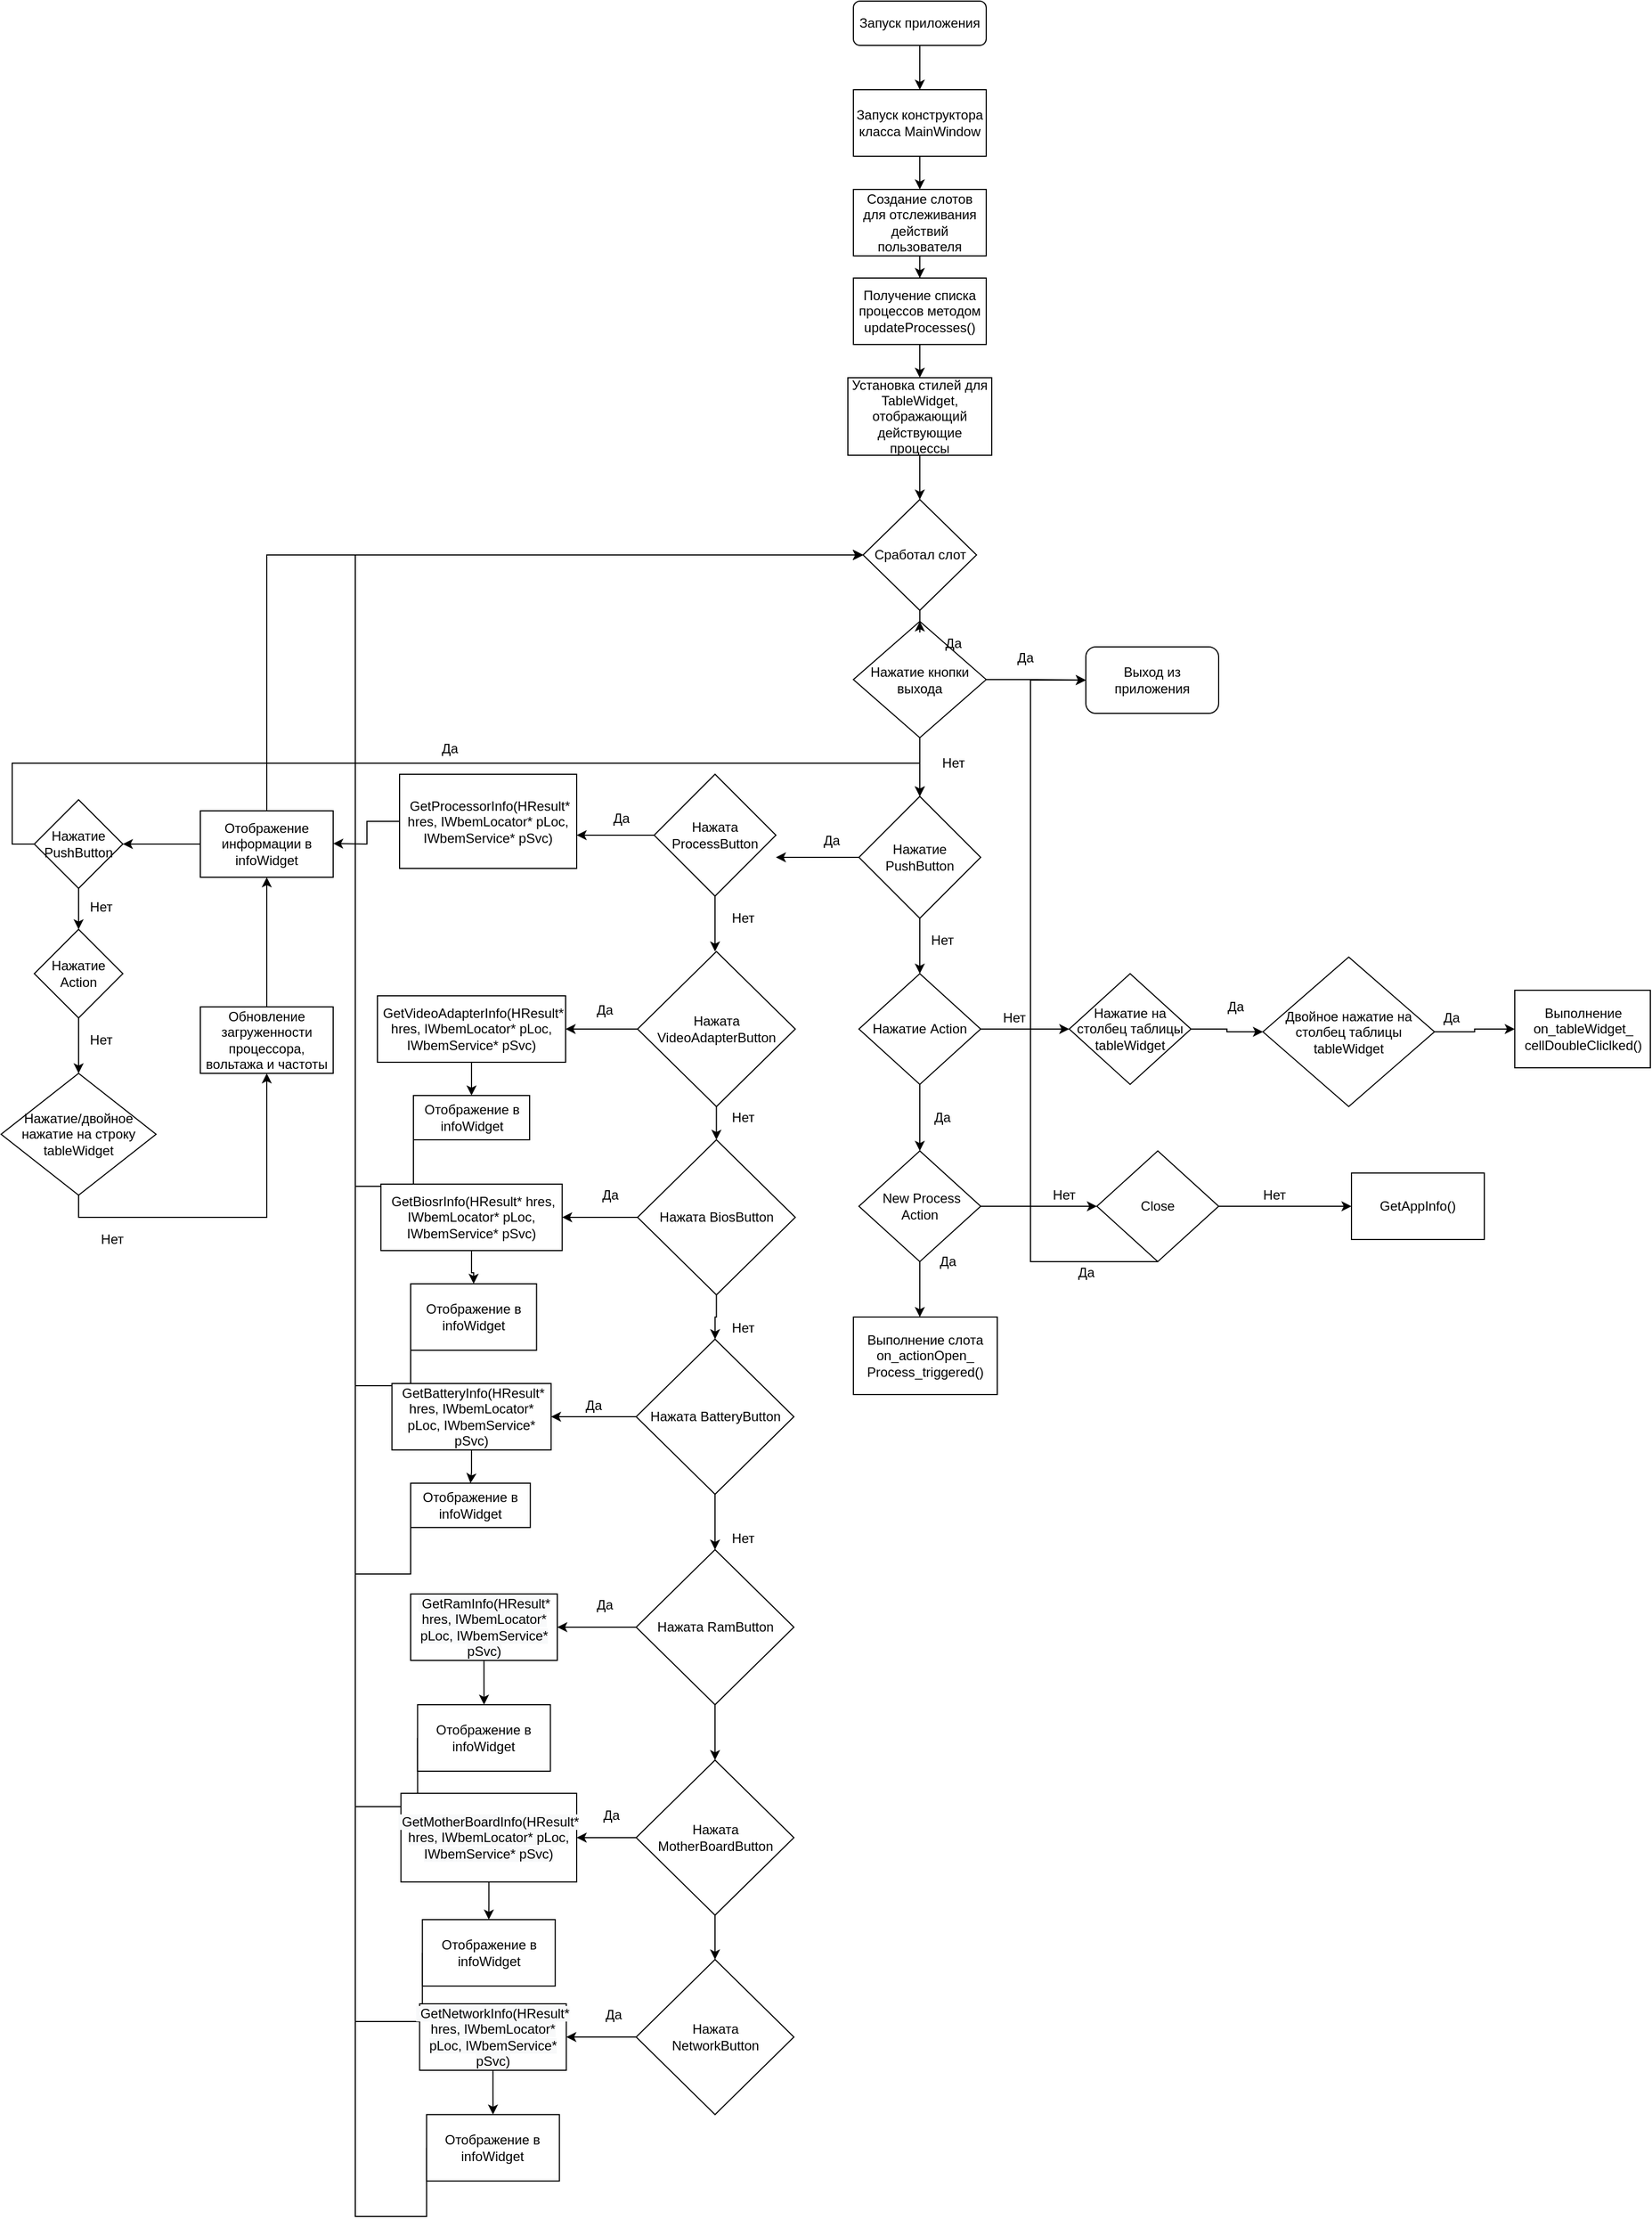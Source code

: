 <mxfile version="13.9.9" type="device"><diagram id="C5RBs43oDa-KdzZeNtuy" name="Page-1"><mxGraphModel dx="4616" dy="3472" grid="1" gridSize="10" guides="1" tooltips="1" connect="1" arrows="1" fold="1" page="1" pageScale="1" pageWidth="827" pageHeight="1169" math="0" shadow="0"><root><mxCell id="WIyWlLk6GJQsqaUBKTNV-0"/><mxCell id="WIyWlLk6GJQsqaUBKTNV-1" parent="WIyWlLk6GJQsqaUBKTNV-0"/><mxCell id="_aYF6vC4UsF8eiMVVXMd-0" value="Запуск приложения" style="rounded=1;whiteSpace=wrap;html=1;" parent="WIyWlLk6GJQsqaUBKTNV-1" vertex="1"><mxGeometry x="560" y="-70" width="120" height="40" as="geometry"/></mxCell><mxCell id="_aYF6vC4UsF8eiMVVXMd-9" value="" style="edgeStyle=orthogonalEdgeStyle;rounded=0;orthogonalLoop=1;jettySize=auto;html=1;" parent="WIyWlLk6GJQsqaUBKTNV-1" source="_aYF6vC4UsF8eiMVVXMd-2" target="_aYF6vC4UsF8eiMVVXMd-7" edge="1"><mxGeometry relative="1" as="geometry"/></mxCell><mxCell id="_aYF6vC4UsF8eiMVVXMd-2" value="Запуск конструктора класса MainWindow" style="rounded=0;whiteSpace=wrap;html=1;" parent="WIyWlLk6GJQsqaUBKTNV-1" vertex="1"><mxGeometry x="560" y="10" width="120" height="60" as="geometry"/></mxCell><mxCell id="_aYF6vC4UsF8eiMVVXMd-3" value="" style="endArrow=classic;html=1;exitX=0.5;exitY=1;exitDx=0;exitDy=0;entryX=0.5;entryY=0;entryDx=0;entryDy=0;" parent="WIyWlLk6GJQsqaUBKTNV-1" source="_aYF6vC4UsF8eiMVVXMd-0" target="_aYF6vC4UsF8eiMVVXMd-2" edge="1"><mxGeometry width="50" height="50" relative="1" as="geometry"><mxPoint x="750" y="60" as="sourcePoint"/><mxPoint x="800" y="10" as="targetPoint"/></mxGeometry></mxCell><mxCell id="_aYF6vC4UsF8eiMVVXMd-11" value="" style="edgeStyle=orthogonalEdgeStyle;rounded=0;orthogonalLoop=1;jettySize=auto;html=1;" parent="WIyWlLk6GJQsqaUBKTNV-1" source="_aYF6vC4UsF8eiMVVXMd-4" target="_aYF6vC4UsF8eiMVVXMd-6" edge="1"><mxGeometry relative="1" as="geometry"/></mxCell><mxCell id="_aYF6vC4UsF8eiMVVXMd-4" value="Получение списка процессов методом updateProcesses()" style="rounded=0;whiteSpace=wrap;html=1;" parent="WIyWlLk6GJQsqaUBKTNV-1" vertex="1"><mxGeometry x="560" y="180" width="120" height="60" as="geometry"/></mxCell><mxCell id="_aYF6vC4UsF8eiMVVXMd-100" style="edgeStyle=orthogonalEdgeStyle;rounded=0;orthogonalLoop=1;jettySize=auto;html=1;exitX=0.5;exitY=1;exitDx=0;exitDy=0;entryX=0.5;entryY=0;entryDx=0;entryDy=0;" parent="WIyWlLk6GJQsqaUBKTNV-1" source="_aYF6vC4UsF8eiMVVXMd-6" target="_aYF6vC4UsF8eiMVVXMd-97" edge="1"><mxGeometry relative="1" as="geometry"/></mxCell><mxCell id="_aYF6vC4UsF8eiMVVXMd-6" value="Установка стилей для TableWidget, отображающий действующие процессы" style="rounded=0;whiteSpace=wrap;html=1;" parent="WIyWlLk6GJQsqaUBKTNV-1" vertex="1"><mxGeometry x="555" y="270" width="130" height="70" as="geometry"/></mxCell><mxCell id="_aYF6vC4UsF8eiMVVXMd-10" value="" style="edgeStyle=orthogonalEdgeStyle;rounded=0;orthogonalLoop=1;jettySize=auto;html=1;" parent="WIyWlLk6GJQsqaUBKTNV-1" source="_aYF6vC4UsF8eiMVVXMd-7" target="_aYF6vC4UsF8eiMVVXMd-4" edge="1"><mxGeometry relative="1" as="geometry"/></mxCell><mxCell id="_aYF6vC4UsF8eiMVVXMd-7" value="Создание слотов для отслеживания действий пользователя" style="rounded=0;whiteSpace=wrap;html=1;" parent="WIyWlLk6GJQsqaUBKTNV-1" vertex="1"><mxGeometry x="560" y="100" width="120" height="60" as="geometry"/></mxCell><mxCell id="_aYF6vC4UsF8eiMVVXMd-14" style="edgeStyle=orthogonalEdgeStyle;rounded=0;orthogonalLoop=1;jettySize=auto;html=1;entryX=0;entryY=0.5;entryDx=0;entryDy=0;" parent="WIyWlLk6GJQsqaUBKTNV-1" source="_aYF6vC4UsF8eiMVVXMd-12" target="_aYF6vC4UsF8eiMVVXMd-17" edge="1"><mxGeometry relative="1" as="geometry"><mxPoint x="480" y="543" as="targetPoint"/></mxGeometry></mxCell><mxCell id="_aYF6vC4UsF8eiMVVXMd-18" style="edgeStyle=orthogonalEdgeStyle;rounded=0;orthogonalLoop=1;jettySize=auto;html=1;entryX=0.5;entryY=0;entryDx=0;entryDy=0;" parent="WIyWlLk6GJQsqaUBKTNV-1" source="_aYF6vC4UsF8eiMVVXMd-12" target="_aYF6vC4UsF8eiMVVXMd-21" edge="1"><mxGeometry relative="1" as="geometry"><mxPoint x="620" y="648" as="targetPoint"/></mxGeometry></mxCell><mxCell id="_aYF6vC4UsF8eiMVVXMd-12" value="Нажатие кнопки выхода" style="rhombus;whiteSpace=wrap;html=1;" parent="WIyWlLk6GJQsqaUBKTNV-1" vertex="1"><mxGeometry x="560" y="490" width="120" height="105" as="geometry"/></mxCell><mxCell id="_aYF6vC4UsF8eiMVVXMd-15" value="Да" style="text;html=1;align=center;verticalAlign=middle;resizable=0;points=[];autosize=1;" parent="WIyWlLk6GJQsqaUBKTNV-1" vertex="1"><mxGeometry x="700" y="513" width="30" height="20" as="geometry"/></mxCell><mxCell id="_aYF6vC4UsF8eiMVVXMd-17" value="Выход из приложения" style="rounded=1;whiteSpace=wrap;html=1;" parent="WIyWlLk6GJQsqaUBKTNV-1" vertex="1"><mxGeometry x="770" y="513" width="120" height="60" as="geometry"/></mxCell><mxCell id="_aYF6vC4UsF8eiMVVXMd-19" value="Нет" style="text;html=1;align=center;verticalAlign=middle;resizable=0;points=[];autosize=1;" parent="WIyWlLk6GJQsqaUBKTNV-1" vertex="1"><mxGeometry x="630" y="608" width="40" height="20" as="geometry"/></mxCell><mxCell id="_aYF6vC4UsF8eiMVVXMd-22" style="edgeStyle=orthogonalEdgeStyle;rounded=0;orthogonalLoop=1;jettySize=auto;html=1;" parent="WIyWlLk6GJQsqaUBKTNV-1" source="_aYF6vC4UsF8eiMVVXMd-21" edge="1"><mxGeometry relative="1" as="geometry"><mxPoint x="490" y="703" as="targetPoint"/></mxGeometry></mxCell><mxCell id="_aYF6vC4UsF8eiMVVXMd-24" style="edgeStyle=orthogonalEdgeStyle;rounded=0;orthogonalLoop=1;jettySize=auto;html=1;" parent="WIyWlLk6GJQsqaUBKTNV-1" source="_aYF6vC4UsF8eiMVVXMd-21" edge="1"><mxGeometry relative="1" as="geometry"><mxPoint x="620" y="808" as="targetPoint"/></mxGeometry></mxCell><mxCell id="_aYF6vC4UsF8eiMVVXMd-21" value="Нажатие PushButton" style="rhombus;whiteSpace=wrap;html=1;" parent="WIyWlLk6GJQsqaUBKTNV-1" vertex="1"><mxGeometry x="565" y="648" width="110" height="110" as="geometry"/></mxCell><mxCell id="_aYF6vC4UsF8eiMVVXMd-23" value="Да" style="text;html=1;align=center;verticalAlign=middle;resizable=0;points=[];autosize=1;" parent="WIyWlLk6GJQsqaUBKTNV-1" vertex="1"><mxGeometry x="525" y="678" width="30" height="20" as="geometry"/></mxCell><mxCell id="_aYF6vC4UsF8eiMVVXMd-25" value="Нет" style="text;html=1;align=center;verticalAlign=middle;resizable=0;points=[];autosize=1;" parent="WIyWlLk6GJQsqaUBKTNV-1" vertex="1"><mxGeometry x="620" y="768" width="40" height="20" as="geometry"/></mxCell><mxCell id="_aYF6vC4UsF8eiMVVXMd-27" style="edgeStyle=orthogonalEdgeStyle;rounded=0;orthogonalLoop=1;jettySize=auto;html=1;" parent="WIyWlLk6GJQsqaUBKTNV-1" source="_aYF6vC4UsF8eiMVVXMd-26" edge="1"><mxGeometry relative="1" as="geometry"><mxPoint x="310" y="683" as="targetPoint"/></mxGeometry></mxCell><mxCell id="_aYF6vC4UsF8eiMVVXMd-29" style="edgeStyle=orthogonalEdgeStyle;rounded=0;orthogonalLoop=1;jettySize=auto;html=1;" parent="WIyWlLk6GJQsqaUBKTNV-1" source="_aYF6vC4UsF8eiMVVXMd-26" edge="1"><mxGeometry relative="1" as="geometry"><mxPoint x="435" y="788" as="targetPoint"/></mxGeometry></mxCell><mxCell id="_aYF6vC4UsF8eiMVVXMd-26" value="Нажата ProcessButton" style="rhombus;whiteSpace=wrap;html=1;" parent="WIyWlLk6GJQsqaUBKTNV-1" vertex="1"><mxGeometry x="380" y="628" width="110" height="110" as="geometry"/></mxCell><mxCell id="_aYF6vC4UsF8eiMVVXMd-28" value="Да" style="text;html=1;align=center;verticalAlign=middle;resizable=0;points=[];autosize=1;" parent="WIyWlLk6GJQsqaUBKTNV-1" vertex="1"><mxGeometry x="335" y="658" width="30" height="20" as="geometry"/></mxCell><mxCell id="_aYF6vC4UsF8eiMVVXMd-30" value="Нет" style="text;html=1;align=center;verticalAlign=middle;resizable=0;points=[];autosize=1;" parent="WIyWlLk6GJQsqaUBKTNV-1" vertex="1"><mxGeometry x="440" y="748" width="40" height="20" as="geometry"/></mxCell><mxCell id="_aYF6vC4UsF8eiMVVXMd-32" style="edgeStyle=orthogonalEdgeStyle;rounded=0;orthogonalLoop=1;jettySize=auto;html=1;" parent="WIyWlLk6GJQsqaUBKTNV-1" source="_aYF6vC4UsF8eiMVVXMd-31" edge="1"><mxGeometry relative="1" as="geometry"><mxPoint x="90" y="690.5" as="targetPoint"/></mxGeometry></mxCell><mxCell id="_aYF6vC4UsF8eiMVVXMd-31" value="&amp;nbsp;GetProcessorInfo(HResult* hres, IWbemLocator* pLoc, IWbemService* pSvc)" style="rounded=0;whiteSpace=wrap;html=1;" parent="WIyWlLk6GJQsqaUBKTNV-1" vertex="1"><mxGeometry x="150" y="628" width="160" height="85" as="geometry"/></mxCell><mxCell id="_aYF6vC4UsF8eiMVVXMd-35" value="" style="edgeStyle=orthogonalEdgeStyle;rounded=0;orthogonalLoop=1;jettySize=auto;html=1;" parent="WIyWlLk6GJQsqaUBKTNV-1" source="_aYF6vC4UsF8eiMVVXMd-33" target="_aYF6vC4UsF8eiMVVXMd-34" edge="1"><mxGeometry relative="1" as="geometry"/></mxCell><mxCell id="_aYF6vC4UsF8eiMVVXMd-109" style="edgeStyle=orthogonalEdgeStyle;rounded=0;orthogonalLoop=1;jettySize=auto;html=1;exitX=0.5;exitY=0;exitDx=0;exitDy=0;entryX=0;entryY=0.5;entryDx=0;entryDy=0;" parent="WIyWlLk6GJQsqaUBKTNV-1" source="_aYF6vC4UsF8eiMVVXMd-33" target="_aYF6vC4UsF8eiMVVXMd-97" edge="1"><mxGeometry relative="1" as="geometry"/></mxCell><mxCell id="_aYF6vC4UsF8eiMVVXMd-33" value="Отображение информации в infoWidget" style="rounded=0;whiteSpace=wrap;html=1;" parent="WIyWlLk6GJQsqaUBKTNV-1" vertex="1"><mxGeometry x="-30" y="661" width="120" height="60" as="geometry"/></mxCell><mxCell id="_aYF6vC4UsF8eiMVVXMd-37" value="" style="edgeStyle=orthogonalEdgeStyle;rounded=0;orthogonalLoop=1;jettySize=auto;html=1;" parent="WIyWlLk6GJQsqaUBKTNV-1" source="_aYF6vC4UsF8eiMVVXMd-34" target="_aYF6vC4UsF8eiMVVXMd-36" edge="1"><mxGeometry relative="1" as="geometry"/></mxCell><mxCell id="_aYF6vC4UsF8eiMVVXMd-46" style="edgeStyle=orthogonalEdgeStyle;rounded=0;orthogonalLoop=1;jettySize=auto;html=1;exitX=0;exitY=0.5;exitDx=0;exitDy=0;entryX=0.5;entryY=0;entryDx=0;entryDy=0;" parent="WIyWlLk6GJQsqaUBKTNV-1" source="_aYF6vC4UsF8eiMVVXMd-34" target="_aYF6vC4UsF8eiMVVXMd-21" edge="1"><mxGeometry relative="1" as="geometry"><Array as="points"><mxPoint x="-200" y="691"/><mxPoint x="-200" y="618"/><mxPoint x="620" y="618"/></Array></mxGeometry></mxCell><mxCell id="_aYF6vC4UsF8eiMVVXMd-34" value="Нажатие PushButton" style="rhombus;whiteSpace=wrap;html=1;rounded=0;" parent="WIyWlLk6GJQsqaUBKTNV-1" vertex="1"><mxGeometry x="-180" y="651" width="80" height="80" as="geometry"/></mxCell><mxCell id="_aYF6vC4UsF8eiMVVXMd-39" value="" style="edgeStyle=orthogonalEdgeStyle;rounded=0;orthogonalLoop=1;jettySize=auto;html=1;" parent="WIyWlLk6GJQsqaUBKTNV-1" source="_aYF6vC4UsF8eiMVVXMd-36" target="_aYF6vC4UsF8eiMVVXMd-38" edge="1"><mxGeometry relative="1" as="geometry"/></mxCell><mxCell id="_aYF6vC4UsF8eiMVVXMd-36" value="Нажатие Action" style="rhombus;whiteSpace=wrap;html=1;rounded=0;" parent="WIyWlLk6GJQsqaUBKTNV-1" vertex="1"><mxGeometry x="-180" y="768" width="80" height="80" as="geometry"/></mxCell><mxCell id="_aYF6vC4UsF8eiMVVXMd-40" style="edgeStyle=orthogonalEdgeStyle;rounded=0;orthogonalLoop=1;jettySize=auto;html=1;exitX=0.5;exitY=1;exitDx=0;exitDy=0;entryX=0.5;entryY=1;entryDx=0;entryDy=0;" parent="WIyWlLk6GJQsqaUBKTNV-1" source="_aYF6vC4UsF8eiMVVXMd-38" target="_aYF6vC4UsF8eiMVVXMd-41" edge="1"><mxGeometry relative="1" as="geometry"><mxPoint x="50" y="928" as="targetPoint"/><Array as="points"><mxPoint x="-140" y="1028"/><mxPoint x="30" y="1028"/></Array></mxGeometry></mxCell><mxCell id="_aYF6vC4UsF8eiMVVXMd-38" value="Нажатие/двойное нажатие на строку tableWidget" style="rhombus;whiteSpace=wrap;html=1;rounded=0;" parent="WIyWlLk6GJQsqaUBKTNV-1" vertex="1"><mxGeometry x="-210" y="898" width="140" height="110" as="geometry"/></mxCell><mxCell id="_aYF6vC4UsF8eiMVVXMd-41" value="Обновление загруженности процессора, вольтажа и частоты" style="rounded=0;whiteSpace=wrap;html=1;" parent="WIyWlLk6GJQsqaUBKTNV-1" vertex="1"><mxGeometry x="-30" y="838" width="120" height="60" as="geometry"/></mxCell><mxCell id="_aYF6vC4UsF8eiMVVXMd-42" value="" style="endArrow=classic;html=1;exitX=0.5;exitY=0;exitDx=0;exitDy=0;entryX=0.5;entryY=1;entryDx=0;entryDy=0;" parent="WIyWlLk6GJQsqaUBKTNV-1" source="_aYF6vC4UsF8eiMVVXMd-41" target="_aYF6vC4UsF8eiMVVXMd-33" edge="1"><mxGeometry width="50" height="50" relative="1" as="geometry"><mxPoint x="280" y="798" as="sourcePoint"/><mxPoint x="330" y="748" as="targetPoint"/></mxGeometry></mxCell><mxCell id="_aYF6vC4UsF8eiMVVXMd-43" value="Нет" style="text;html=1;align=center;verticalAlign=middle;resizable=0;points=[];autosize=1;" parent="WIyWlLk6GJQsqaUBKTNV-1" vertex="1"><mxGeometry x="-130" y="1038" width="40" height="20" as="geometry"/></mxCell><mxCell id="_aYF6vC4UsF8eiMVVXMd-44" value="Нет" style="text;html=1;align=center;verticalAlign=middle;resizable=0;points=[];autosize=1;" parent="WIyWlLk6GJQsqaUBKTNV-1" vertex="1"><mxGeometry x="-140" y="858" width="40" height="20" as="geometry"/></mxCell><mxCell id="_aYF6vC4UsF8eiMVVXMd-45" value="Нет" style="text;html=1;align=center;verticalAlign=middle;resizable=0;points=[];autosize=1;" parent="WIyWlLk6GJQsqaUBKTNV-1" vertex="1"><mxGeometry x="-140" y="738" width="40" height="20" as="geometry"/></mxCell><mxCell id="_aYF6vC4UsF8eiMVVXMd-47" value="Да" style="text;html=1;align=center;verticalAlign=middle;resizable=0;points=[];autosize=1;" parent="WIyWlLk6GJQsqaUBKTNV-1" vertex="1"><mxGeometry x="180" y="595" width="30" height="20" as="geometry"/></mxCell><mxCell id="_aYF6vC4UsF8eiMVVXMd-50" value="" style="edgeStyle=orthogonalEdgeStyle;rounded=0;orthogonalLoop=1;jettySize=auto;html=1;" parent="WIyWlLk6GJQsqaUBKTNV-1" source="_aYF6vC4UsF8eiMVVXMd-48" target="_aYF6vC4UsF8eiMVVXMd-49" edge="1"><mxGeometry relative="1" as="geometry"/></mxCell><mxCell id="_aYF6vC4UsF8eiMVVXMd-70" value="" style="edgeStyle=orthogonalEdgeStyle;rounded=0;orthogonalLoop=1;jettySize=auto;html=1;" parent="WIyWlLk6GJQsqaUBKTNV-1" source="_aYF6vC4UsF8eiMVVXMd-48" target="_aYF6vC4UsF8eiMVVXMd-69" edge="1"><mxGeometry relative="1" as="geometry"/></mxCell><mxCell id="_aYF6vC4UsF8eiMVVXMd-48" value="Нажатие Action" style="rhombus;whiteSpace=wrap;html=1;" parent="WIyWlLk6GJQsqaUBKTNV-1" vertex="1"><mxGeometry x="565" y="808" width="110" height="100" as="geometry"/></mxCell><mxCell id="_aYF6vC4UsF8eiMVVXMd-53" value="" style="edgeStyle=orthogonalEdgeStyle;rounded=0;orthogonalLoop=1;jettySize=auto;html=1;" parent="WIyWlLk6GJQsqaUBKTNV-1" source="_aYF6vC4UsF8eiMVVXMd-49" edge="1"><mxGeometry relative="1" as="geometry"><mxPoint x="620" y="1118" as="targetPoint"/></mxGeometry></mxCell><mxCell id="_aYF6vC4UsF8eiMVVXMd-78" style="edgeStyle=orthogonalEdgeStyle;rounded=0;orthogonalLoop=1;jettySize=auto;html=1;exitX=1;exitY=0.5;exitDx=0;exitDy=0;" parent="WIyWlLk6GJQsqaUBKTNV-1" source="_aYF6vC4UsF8eiMVVXMd-49" edge="1"><mxGeometry relative="1" as="geometry"><mxPoint x="780" y="1018.059" as="targetPoint"/></mxGeometry></mxCell><mxCell id="_aYF6vC4UsF8eiMVVXMd-49" value="&amp;nbsp;New Process Action" style="rhombus;whiteSpace=wrap;html=1;" parent="WIyWlLk6GJQsqaUBKTNV-1" vertex="1"><mxGeometry x="565" y="968" width="110" height="100" as="geometry"/></mxCell><mxCell id="_aYF6vC4UsF8eiMVVXMd-51" value="Да" style="text;html=1;align=center;verticalAlign=middle;resizable=0;points=[];autosize=1;" parent="WIyWlLk6GJQsqaUBKTNV-1" vertex="1"><mxGeometry x="625" y="928" width="30" height="20" as="geometry"/></mxCell><mxCell id="_aYF6vC4UsF8eiMVVXMd-58" style="edgeStyle=orthogonalEdgeStyle;rounded=0;orthogonalLoop=1;jettySize=auto;html=1;exitX=0.5;exitY=1;exitDx=0;exitDy=0;entryX=0;entryY=0.5;entryDx=0;entryDy=0;" parent="WIyWlLk6GJQsqaUBKTNV-1" source="_aYF6vC4UsF8eiMVVXMd-54" target="_aYF6vC4UsF8eiMVVXMd-17" edge="1"><mxGeometry relative="1" as="geometry"><Array as="points"><mxPoint x="720" y="1068"/><mxPoint x="720" y="543"/></Array></mxGeometry></mxCell><mxCell id="_aYF6vC4UsF8eiMVVXMd-81" style="edgeStyle=orthogonalEdgeStyle;rounded=0;orthogonalLoop=1;jettySize=auto;html=1;entryX=0;entryY=0.5;entryDx=0;entryDy=0;" parent="WIyWlLk6GJQsqaUBKTNV-1" source="_aYF6vC4UsF8eiMVVXMd-54" target="_aYF6vC4UsF8eiMVVXMd-62" edge="1"><mxGeometry relative="1" as="geometry"/></mxCell><mxCell id="_aYF6vC4UsF8eiMVVXMd-54" value="Close" style="rhombus;whiteSpace=wrap;html=1;" parent="WIyWlLk6GJQsqaUBKTNV-1" vertex="1"><mxGeometry x="780" y="968" width="110" height="100" as="geometry"/></mxCell><mxCell id="_aYF6vC4UsF8eiMVVXMd-62" value="GetAppInfo()" style="whiteSpace=wrap;html=1;" parent="WIyWlLk6GJQsqaUBKTNV-1" vertex="1"><mxGeometry x="1010" y="988" width="120" height="60" as="geometry"/></mxCell><mxCell id="_aYF6vC4UsF8eiMVVXMd-65" value="Выполнение слота&lt;br&gt;on_actionOpen_&lt;br&gt;Process_triggered()" style="rounded=0;whiteSpace=wrap;html=1;" parent="WIyWlLk6GJQsqaUBKTNV-1" vertex="1"><mxGeometry x="560" y="1118" width="130" height="70" as="geometry"/></mxCell><mxCell id="_aYF6vC4UsF8eiMVVXMd-67" value="Да" style="text;html=1;align=center;verticalAlign=middle;resizable=0;points=[];autosize=1;" parent="WIyWlLk6GJQsqaUBKTNV-1" vertex="1"><mxGeometry x="630" y="1058" width="30" height="20" as="geometry"/></mxCell><mxCell id="_aYF6vC4UsF8eiMVVXMd-73" value="" style="edgeStyle=orthogonalEdgeStyle;rounded=0;orthogonalLoop=1;jettySize=auto;html=1;" parent="WIyWlLk6GJQsqaUBKTNV-1" source="_aYF6vC4UsF8eiMVVXMd-69" target="_aYF6vC4UsF8eiMVVXMd-72" edge="1"><mxGeometry relative="1" as="geometry"/></mxCell><mxCell id="_aYF6vC4UsF8eiMVVXMd-69" value="Нажатие на столбец таблицы tableWidget" style="rhombus;whiteSpace=wrap;html=1;" parent="WIyWlLk6GJQsqaUBKTNV-1" vertex="1"><mxGeometry x="755" y="808" width="110" height="100" as="geometry"/></mxCell><mxCell id="_aYF6vC4UsF8eiMVVXMd-71" value="Нет" style="text;html=1;align=center;verticalAlign=middle;resizable=0;points=[];autosize=1;" parent="WIyWlLk6GJQsqaUBKTNV-1" vertex="1"><mxGeometry x="685" y="838" width="40" height="20" as="geometry"/></mxCell><mxCell id="_aYF6vC4UsF8eiMVVXMd-76" value="" style="edgeStyle=orthogonalEdgeStyle;rounded=0;orthogonalLoop=1;jettySize=auto;html=1;" parent="WIyWlLk6GJQsqaUBKTNV-1" source="_aYF6vC4UsF8eiMVVXMd-72" target="_aYF6vC4UsF8eiMVVXMd-75" edge="1"><mxGeometry relative="1" as="geometry"/></mxCell><mxCell id="_aYF6vC4UsF8eiMVVXMd-72" value="Двойное нажатие на столбец таблицы tableWidget" style="rhombus;whiteSpace=wrap;html=1;" parent="WIyWlLk6GJQsqaUBKTNV-1" vertex="1"><mxGeometry x="930" y="793" width="155" height="135" as="geometry"/></mxCell><mxCell id="_aYF6vC4UsF8eiMVVXMd-74" value="Да" style="text;html=1;align=center;verticalAlign=middle;resizable=0;points=[];autosize=1;" parent="WIyWlLk6GJQsqaUBKTNV-1" vertex="1"><mxGeometry x="890" y="828" width="30" height="20" as="geometry"/></mxCell><mxCell id="_aYF6vC4UsF8eiMVVXMd-75" value="Выполнение&lt;br&gt;on_tableWidget_&lt;br&gt;cellDoubleCliclked()" style="whiteSpace=wrap;html=1;" parent="WIyWlLk6GJQsqaUBKTNV-1" vertex="1"><mxGeometry x="1157.5" y="823" width="122.5" height="70" as="geometry"/></mxCell><mxCell id="_aYF6vC4UsF8eiMVVXMd-77" value="Да" style="text;html=1;align=center;verticalAlign=middle;resizable=0;points=[];autosize=1;" parent="WIyWlLk6GJQsqaUBKTNV-1" vertex="1"><mxGeometry x="1085" y="838" width="30" height="20" as="geometry"/></mxCell><mxCell id="_aYF6vC4UsF8eiMVVXMd-79" value="Нет" style="text;html=1;align=center;verticalAlign=middle;resizable=0;points=[];autosize=1;" parent="WIyWlLk6GJQsqaUBKTNV-1" vertex="1"><mxGeometry x="730" y="998" width="40" height="20" as="geometry"/></mxCell><mxCell id="_aYF6vC4UsF8eiMVVXMd-59" value="Да" style="text;html=1;align=center;verticalAlign=middle;resizable=0;points=[];autosize=1;" parent="WIyWlLk6GJQsqaUBKTNV-1" vertex="1"><mxGeometry x="755" y="1068" width="30" height="20" as="geometry"/></mxCell><mxCell id="_aYF6vC4UsF8eiMVVXMd-82" value="Нет" style="text;html=1;align=center;verticalAlign=middle;resizable=0;points=[];autosize=1;" parent="WIyWlLk6GJQsqaUBKTNV-1" vertex="1"><mxGeometry x="920" y="998" width="40" height="20" as="geometry"/></mxCell><mxCell id="_aYF6vC4UsF8eiMVVXMd-87" value="" style="edgeStyle=orthogonalEdgeStyle;rounded=0;orthogonalLoop=1;jettySize=auto;html=1;" parent="WIyWlLk6GJQsqaUBKTNV-1" source="_aYF6vC4UsF8eiMVVXMd-83" target="_aYF6vC4UsF8eiMVVXMd-86" edge="1"><mxGeometry relative="1" as="geometry"/></mxCell><mxCell id="_aYF6vC4UsF8eiMVVXMd-96" value="" style="edgeStyle=orthogonalEdgeStyle;rounded=0;orthogonalLoop=1;jettySize=auto;html=1;" parent="WIyWlLk6GJQsqaUBKTNV-1" source="_aYF6vC4UsF8eiMVVXMd-83" target="_aYF6vC4UsF8eiMVVXMd-95" edge="1"><mxGeometry relative="1" as="geometry"/></mxCell><mxCell id="_aYF6vC4UsF8eiMVVXMd-83" value="Нажата VideoAdapterButton" style="rhombus;whiteSpace=wrap;html=1;" parent="WIyWlLk6GJQsqaUBKTNV-1" vertex="1"><mxGeometry x="365" y="788" width="142.5" height="140" as="geometry"/></mxCell><mxCell id="_aYF6vC4UsF8eiMVVXMd-94" value="" style="edgeStyle=orthogonalEdgeStyle;rounded=0;orthogonalLoop=1;jettySize=auto;html=1;" parent="WIyWlLk6GJQsqaUBKTNV-1" source="_aYF6vC4UsF8eiMVVXMd-86" target="_aYF6vC4UsF8eiMVVXMd-93" edge="1"><mxGeometry relative="1" as="geometry"/></mxCell><mxCell id="_aYF6vC4UsF8eiMVVXMd-86" value="&lt;span&gt;&amp;nbsp;GetVideoAdapterInfo(HResult* hres, IWbemLocator* pLoc, IWbemService* pSvc)&lt;/span&gt;" style="whiteSpace=wrap;html=1;" parent="WIyWlLk6GJQsqaUBKTNV-1" vertex="1"><mxGeometry x="130" y="828" width="170" height="60" as="geometry"/></mxCell><mxCell id="_aYF6vC4UsF8eiMVVXMd-88" value="Да" style="text;html=1;align=center;verticalAlign=middle;resizable=0;points=[];autosize=1;" parent="WIyWlLk6GJQsqaUBKTNV-1" vertex="1"><mxGeometry x="320" y="830.5" width="30" height="20" as="geometry"/></mxCell><mxCell id="_aYF6vC4UsF8eiMVVXMd-110" style="edgeStyle=orthogonalEdgeStyle;rounded=0;orthogonalLoop=1;jettySize=auto;html=1;exitX=0;exitY=0.5;exitDx=0;exitDy=0;entryX=0;entryY=0.5;entryDx=0;entryDy=0;" parent="WIyWlLk6GJQsqaUBKTNV-1" source="_aYF6vC4UsF8eiMVVXMd-93" target="_aYF6vC4UsF8eiMVVXMd-97" edge="1"><mxGeometry relative="1" as="geometry"><mxPoint x="110" y="426.667" as="targetPoint"/><Array as="points"><mxPoint x="110" y="1000"/><mxPoint x="110" y="430"/></Array></mxGeometry></mxCell><mxCell id="_aYF6vC4UsF8eiMVVXMd-93" value="Отображение в infoWidget" style="whiteSpace=wrap;html=1;" parent="WIyWlLk6GJQsqaUBKTNV-1" vertex="1"><mxGeometry x="162.5" y="918" width="105" height="40" as="geometry"/></mxCell><mxCell id="_aYF6vC4UsF8eiMVVXMd-104" value="" style="edgeStyle=orthogonalEdgeStyle;rounded=0;orthogonalLoop=1;jettySize=auto;html=1;" parent="WIyWlLk6GJQsqaUBKTNV-1" source="_aYF6vC4UsF8eiMVVXMd-95" target="_aYF6vC4UsF8eiMVVXMd-103" edge="1"><mxGeometry relative="1" as="geometry"/></mxCell><mxCell id="_aYF6vC4UsF8eiMVVXMd-114" value="" style="edgeStyle=orthogonalEdgeStyle;rounded=0;orthogonalLoop=1;jettySize=auto;html=1;" parent="WIyWlLk6GJQsqaUBKTNV-1" source="_aYF6vC4UsF8eiMVVXMd-95" target="_aYF6vC4UsF8eiMVVXMd-113" edge="1"><mxGeometry relative="1" as="geometry"/></mxCell><mxCell id="_aYF6vC4UsF8eiMVVXMd-95" value="Нажата BiosButton" style="rhombus;whiteSpace=wrap;html=1;" parent="WIyWlLk6GJQsqaUBKTNV-1" vertex="1"><mxGeometry x="365" y="958" width="142.5" height="140" as="geometry"/></mxCell><mxCell id="_aYF6vC4UsF8eiMVVXMd-101" value="" style="edgeStyle=orthogonalEdgeStyle;rounded=0;orthogonalLoop=1;jettySize=auto;html=1;" parent="WIyWlLk6GJQsqaUBKTNV-1" source="_aYF6vC4UsF8eiMVVXMd-97" target="_aYF6vC4UsF8eiMVVXMd-12" edge="1"><mxGeometry relative="1" as="geometry"/></mxCell><mxCell id="_aYF6vC4UsF8eiMVVXMd-97" value="Сработал слот" style="rhombus;whiteSpace=wrap;html=1;" parent="WIyWlLk6GJQsqaUBKTNV-1" vertex="1"><mxGeometry x="568.75" y="380" width="102.5" height="100" as="geometry"/></mxCell><mxCell id="_aYF6vC4UsF8eiMVVXMd-102" value="Да" style="text;html=1;align=center;verticalAlign=middle;resizable=0;points=[];autosize=1;" parent="WIyWlLk6GJQsqaUBKTNV-1" vertex="1"><mxGeometry x="635" y="500" width="30" height="20" as="geometry"/></mxCell><mxCell id="_aYF6vC4UsF8eiMVVXMd-106" value="" style="edgeStyle=orthogonalEdgeStyle;rounded=0;orthogonalLoop=1;jettySize=auto;html=1;" parent="WIyWlLk6GJQsqaUBKTNV-1" source="_aYF6vC4UsF8eiMVVXMd-103" target="_aYF6vC4UsF8eiMVVXMd-105" edge="1"><mxGeometry relative="1" as="geometry"/></mxCell><mxCell id="_aYF6vC4UsF8eiMVVXMd-103" value="&lt;span&gt;&amp;nbsp;GetBiosrInfo(HResult* hres, IWbemLocator* pLoc, IWbemService* pSvc)&lt;/span&gt;" style="whiteSpace=wrap;html=1;" parent="WIyWlLk6GJQsqaUBKTNV-1" vertex="1"><mxGeometry x="133.13" y="998" width="163.75" height="60" as="geometry"/></mxCell><mxCell id="_aYF6vC4UsF8eiMVVXMd-112" style="edgeStyle=orthogonalEdgeStyle;rounded=0;orthogonalLoop=1;jettySize=auto;html=1;exitX=0;exitY=0.5;exitDx=0;exitDy=0;entryX=0;entryY=0.5;entryDx=0;entryDy=0;" parent="WIyWlLk6GJQsqaUBKTNV-1" source="_aYF6vC4UsF8eiMVVXMd-105" target="_aYF6vC4UsF8eiMVVXMd-97" edge="1"><mxGeometry relative="1" as="geometry"><Array as="points"><mxPoint x="110" y="1180"/><mxPoint x="110" y="430"/></Array></mxGeometry></mxCell><mxCell id="_aYF6vC4UsF8eiMVVXMd-105" value="Отображение в infoWidget" style="whiteSpace=wrap;html=1;" parent="WIyWlLk6GJQsqaUBKTNV-1" vertex="1"><mxGeometry x="160" y="1088" width="113.75" height="60" as="geometry"/></mxCell><mxCell id="_aYF6vC4UsF8eiMVVXMd-107" value="Да" style="text;html=1;align=center;verticalAlign=middle;resizable=0;points=[];autosize=1;" parent="WIyWlLk6GJQsqaUBKTNV-1" vertex="1"><mxGeometry x="325" y="998" width="30" height="20" as="geometry"/></mxCell><mxCell id="_aYF6vC4UsF8eiMVVXMd-108" value="Нет" style="text;html=1;align=center;verticalAlign=middle;resizable=0;points=[];autosize=1;" parent="WIyWlLk6GJQsqaUBKTNV-1" vertex="1"><mxGeometry x="440" y="928" width="40" height="20" as="geometry"/></mxCell><mxCell id="_aYF6vC4UsF8eiMVVXMd-116" value="" style="edgeStyle=orthogonalEdgeStyle;rounded=0;orthogonalLoop=1;jettySize=auto;html=1;" parent="WIyWlLk6GJQsqaUBKTNV-1" source="_aYF6vC4UsF8eiMVVXMd-113" target="_aYF6vC4UsF8eiMVVXMd-115" edge="1"><mxGeometry relative="1" as="geometry"/></mxCell><mxCell id="_aYF6vC4UsF8eiMVVXMd-124" value="" style="edgeStyle=orthogonalEdgeStyle;rounded=0;orthogonalLoop=1;jettySize=auto;html=1;" parent="WIyWlLk6GJQsqaUBKTNV-1" source="_aYF6vC4UsF8eiMVVXMd-113" target="_aYF6vC4UsF8eiMVVXMd-123" edge="1"><mxGeometry relative="1" as="geometry"/></mxCell><mxCell id="_aYF6vC4UsF8eiMVVXMd-113" value="Нажата BatteryButton" style="rhombus;whiteSpace=wrap;html=1;" parent="WIyWlLk6GJQsqaUBKTNV-1" vertex="1"><mxGeometry x="363.75" y="1138" width="142.5" height="140" as="geometry"/></mxCell><mxCell id="_aYF6vC4UsF8eiMVVXMd-118" value="" style="edgeStyle=orthogonalEdgeStyle;rounded=0;orthogonalLoop=1;jettySize=auto;html=1;" parent="WIyWlLk6GJQsqaUBKTNV-1" source="_aYF6vC4UsF8eiMVVXMd-115" target="_aYF6vC4UsF8eiMVVXMd-117" edge="1"><mxGeometry relative="1" as="geometry"/></mxCell><mxCell id="_aYF6vC4UsF8eiMVVXMd-115" value="&lt;span&gt;&amp;nbsp;GetBatteryInfo(HResult* hres, IWbemLocator* pLoc, IWbemService* pSvc)&lt;/span&gt;" style="whiteSpace=wrap;html=1;" parent="WIyWlLk6GJQsqaUBKTNV-1" vertex="1"><mxGeometry x="143.12" y="1178" width="143.75" height="60" as="geometry"/></mxCell><mxCell id="_aYF6vC4UsF8eiMVVXMd-122" style="edgeStyle=orthogonalEdgeStyle;rounded=0;orthogonalLoop=1;jettySize=auto;html=1;exitX=0;exitY=0.5;exitDx=0;exitDy=0;entryX=0;entryY=0.5;entryDx=0;entryDy=0;" parent="WIyWlLk6GJQsqaUBKTNV-1" source="_aYF6vC4UsF8eiMVVXMd-117" target="_aYF6vC4UsF8eiMVVXMd-97" edge="1"><mxGeometry relative="1" as="geometry"><Array as="points"><mxPoint x="110" y="1350"/><mxPoint x="110" y="430"/></Array></mxGeometry></mxCell><mxCell id="_aYF6vC4UsF8eiMVVXMd-117" value="&lt;span&gt;Отображение в infoWidget&lt;/span&gt;" style="whiteSpace=wrap;html=1;" parent="WIyWlLk6GJQsqaUBKTNV-1" vertex="1"><mxGeometry x="160" y="1268" width="108.12" height="40" as="geometry"/></mxCell><mxCell id="_aYF6vC4UsF8eiMVVXMd-119" value="Да" style="text;html=1;align=center;verticalAlign=middle;resizable=0;points=[];autosize=1;" parent="WIyWlLk6GJQsqaUBKTNV-1" vertex="1"><mxGeometry x="310" y="1188" width="30" height="20" as="geometry"/></mxCell><mxCell id="_aYF6vC4UsF8eiMVVXMd-120" value="Нет" style="text;html=1;align=center;verticalAlign=middle;resizable=0;points=[];autosize=1;" parent="WIyWlLk6GJQsqaUBKTNV-1" vertex="1"><mxGeometry x="440" y="1118" width="40" height="20" as="geometry"/></mxCell><mxCell id="_aYF6vC4UsF8eiMVVXMd-126" value="" style="edgeStyle=orthogonalEdgeStyle;rounded=0;orthogonalLoop=1;jettySize=auto;html=1;" parent="WIyWlLk6GJQsqaUBKTNV-1" source="_aYF6vC4UsF8eiMVVXMd-123" target="_aYF6vC4UsF8eiMVVXMd-125" edge="1"><mxGeometry relative="1" as="geometry"/></mxCell><mxCell id="_aYF6vC4UsF8eiMVVXMd-144" style="edgeStyle=orthogonalEdgeStyle;rounded=0;orthogonalLoop=1;jettySize=auto;html=1;exitX=0.5;exitY=1;exitDx=0;exitDy=0;entryX=0.5;entryY=0;entryDx=0;entryDy=0;" parent="WIyWlLk6GJQsqaUBKTNV-1" source="_aYF6vC4UsF8eiMVVXMd-123" target="_aYF6vC4UsF8eiMVVXMd-133" edge="1"><mxGeometry relative="1" as="geometry"/></mxCell><mxCell id="_aYF6vC4UsF8eiMVVXMd-123" value="Нажата RamButton" style="rhombus;whiteSpace=wrap;html=1;" parent="WIyWlLk6GJQsqaUBKTNV-1" vertex="1"><mxGeometry x="363.75" y="1328" width="142.5" height="140" as="geometry"/></mxCell><mxCell id="_aYF6vC4UsF8eiMVVXMd-128" value="" style="edgeStyle=orthogonalEdgeStyle;rounded=0;orthogonalLoop=1;jettySize=auto;html=1;" parent="WIyWlLk6GJQsqaUBKTNV-1" source="_aYF6vC4UsF8eiMVVXMd-125" target="_aYF6vC4UsF8eiMVVXMd-127" edge="1"><mxGeometry relative="1" as="geometry"/></mxCell><mxCell id="_aYF6vC4UsF8eiMVVXMd-125" value="&lt;span style=&quot;color: rgb(0 , 0 , 0) ; font-family: &amp;#34;helvetica&amp;#34; ; font-size: 12px ; font-style: normal ; font-weight: 400 ; letter-spacing: normal ; text-align: center ; text-indent: 0px ; text-transform: none ; word-spacing: 0px ; background-color: rgb(248 , 249 , 250) ; display: inline ; float: none&quot;&gt;&amp;nbsp;GetRamInfo(HResult* hres, IWbemLocator* pLoc, IWbemService* pSvc)&lt;/span&gt;" style="whiteSpace=wrap;html=1;" parent="WIyWlLk6GJQsqaUBKTNV-1" vertex="1"><mxGeometry x="160" y="1368" width="132.5" height="60" as="geometry"/></mxCell><mxCell id="_aYF6vC4UsF8eiMVVXMd-131" style="edgeStyle=orthogonalEdgeStyle;rounded=0;orthogonalLoop=1;jettySize=auto;html=1;exitX=0;exitY=0.5;exitDx=0;exitDy=0;entryX=0;entryY=0.5;entryDx=0;entryDy=0;" parent="WIyWlLk6GJQsqaUBKTNV-1" source="_aYF6vC4UsF8eiMVVXMd-127" target="_aYF6vC4UsF8eiMVVXMd-97" edge="1"><mxGeometry relative="1" as="geometry"><Array as="points"><mxPoint x="110" y="1560"/><mxPoint x="110" y="430"/></Array></mxGeometry></mxCell><mxCell id="_aYF6vC4UsF8eiMVVXMd-127" value="Отображение в infoWidget" style="whiteSpace=wrap;html=1;" parent="WIyWlLk6GJQsqaUBKTNV-1" vertex="1"><mxGeometry x="166.25" y="1468" width="120" height="60" as="geometry"/></mxCell><mxCell id="_aYF6vC4UsF8eiMVVXMd-129" value="Нет" style="text;html=1;align=center;verticalAlign=middle;resizable=0;points=[];autosize=1;" parent="WIyWlLk6GJQsqaUBKTNV-1" vertex="1"><mxGeometry x="440" y="1308" width="40" height="20" as="geometry"/></mxCell><mxCell id="_aYF6vC4UsF8eiMVVXMd-130" value="Да" style="text;html=1;align=center;verticalAlign=middle;resizable=0;points=[];autosize=1;" parent="WIyWlLk6GJQsqaUBKTNV-1" vertex="1"><mxGeometry x="320" y="1368" width="30" height="20" as="geometry"/></mxCell><mxCell id="_aYF6vC4UsF8eiMVVXMd-132" value="" style="edgeStyle=orthogonalEdgeStyle;rounded=0;orthogonalLoop=1;jettySize=auto;html=1;" parent="WIyWlLk6GJQsqaUBKTNV-1" source="_aYF6vC4UsF8eiMVVXMd-133" target="_aYF6vC4UsF8eiMVVXMd-135" edge="1"><mxGeometry relative="1" as="geometry"/></mxCell><mxCell id="_aYF6vC4UsF8eiMVVXMd-145" style="edgeStyle=orthogonalEdgeStyle;rounded=0;orthogonalLoop=1;jettySize=auto;html=1;exitX=0.5;exitY=1;exitDx=0;exitDy=0;entryX=0.5;entryY=0;entryDx=0;entryDy=0;" parent="WIyWlLk6GJQsqaUBKTNV-1" source="_aYF6vC4UsF8eiMVVXMd-133" target="_aYF6vC4UsF8eiMVVXMd-139" edge="1"><mxGeometry relative="1" as="geometry"/></mxCell><mxCell id="_aYF6vC4UsF8eiMVVXMd-133" value="Нажата MotherBoardButton" style="rhombus;whiteSpace=wrap;html=1;" parent="WIyWlLk6GJQsqaUBKTNV-1" vertex="1"><mxGeometry x="363.75" y="1518" width="142.5" height="140" as="geometry"/></mxCell><mxCell id="_aYF6vC4UsF8eiMVVXMd-134" value="" style="edgeStyle=orthogonalEdgeStyle;rounded=0;orthogonalLoop=1;jettySize=auto;html=1;" parent="WIyWlLk6GJQsqaUBKTNV-1" source="_aYF6vC4UsF8eiMVVXMd-135" target="_aYF6vC4UsF8eiMVVXMd-136" edge="1"><mxGeometry relative="1" as="geometry"/></mxCell><mxCell id="_aYF6vC4UsF8eiMVVXMd-135" value="&lt;span style=&quot;color: rgb(0 , 0 , 0) ; font-family: &amp;#34;helvetica&amp;#34; ; font-size: 12px ; font-style: normal ; font-weight: 400 ; letter-spacing: normal ; text-align: center ; text-indent: 0px ; text-transform: none ; word-spacing: 0px ; background-color: rgb(248 , 249 , 250) ; display: inline ; float: none&quot;&gt;&amp;nbsp;GetMotherBoardInfo(HResult* hres, IWbemLocator* pLoc, IWbemService* pSvc)&lt;/span&gt;" style="whiteSpace=wrap;html=1;" parent="WIyWlLk6GJQsqaUBKTNV-1" vertex="1"><mxGeometry x="151.25" y="1548" width="158.75" height="80" as="geometry"/></mxCell><mxCell id="_aYF6vC4UsF8eiMVVXMd-146" style="edgeStyle=orthogonalEdgeStyle;rounded=0;orthogonalLoop=1;jettySize=auto;html=1;exitX=0;exitY=0.5;exitDx=0;exitDy=0;" parent="WIyWlLk6GJQsqaUBKTNV-1" source="_aYF6vC4UsF8eiMVVXMd-136" target="_aYF6vC4UsF8eiMVVXMd-97" edge="1"><mxGeometry relative="1" as="geometry"><Array as="points"><mxPoint x="110" y="1754"/><mxPoint x="110" y="430"/></Array></mxGeometry></mxCell><mxCell id="_aYF6vC4UsF8eiMVVXMd-136" value="Отображение в infoWidget" style="whiteSpace=wrap;html=1;" parent="WIyWlLk6GJQsqaUBKTNV-1" vertex="1"><mxGeometry x="170.62" y="1662" width="120" height="60" as="geometry"/></mxCell><mxCell id="_aYF6vC4UsF8eiMVVXMd-137" value="Да" style="text;html=1;align=center;verticalAlign=middle;resizable=0;points=[];autosize=1;" parent="WIyWlLk6GJQsqaUBKTNV-1" vertex="1"><mxGeometry x="326.25" y="1558" width="30" height="20" as="geometry"/></mxCell><mxCell id="_aYF6vC4UsF8eiMVVXMd-138" value="" style="edgeStyle=orthogonalEdgeStyle;rounded=0;orthogonalLoop=1;jettySize=auto;html=1;" parent="WIyWlLk6GJQsqaUBKTNV-1" source="_aYF6vC4UsF8eiMVVXMd-139" target="_aYF6vC4UsF8eiMVVXMd-141" edge="1"><mxGeometry relative="1" as="geometry"/></mxCell><mxCell id="_aYF6vC4UsF8eiMVVXMd-139" value="Нажата &lt;br&gt;NetworkButton" style="rhombus;whiteSpace=wrap;html=1;" parent="WIyWlLk6GJQsqaUBKTNV-1" vertex="1"><mxGeometry x="363.75" y="1698" width="142.5" height="140" as="geometry"/></mxCell><mxCell id="_aYF6vC4UsF8eiMVVXMd-140" value="" style="edgeStyle=orthogonalEdgeStyle;rounded=0;orthogonalLoop=1;jettySize=auto;html=1;" parent="WIyWlLk6GJQsqaUBKTNV-1" source="_aYF6vC4UsF8eiMVVXMd-141" target="_aYF6vC4UsF8eiMVVXMd-142" edge="1"><mxGeometry relative="1" as="geometry"/></mxCell><mxCell id="_aYF6vC4UsF8eiMVVXMd-141" value="&lt;span style=&quot;color: rgb(0 , 0 , 0) ; font-family: &amp;#34;helvetica&amp;#34; ; font-size: 12px ; font-style: normal ; font-weight: 400 ; letter-spacing: normal ; text-align: center ; text-indent: 0px ; text-transform: none ; word-spacing: 0px ; background-color: rgb(248 , 249 , 250) ; display: inline ; float: none&quot;&gt;&amp;nbsp;GetNetworkInfo(HResult* hres, IWbemLocator* pLoc, IWbemService* pSvc)&lt;/span&gt;" style="whiteSpace=wrap;html=1;" parent="WIyWlLk6GJQsqaUBKTNV-1" vertex="1"><mxGeometry x="168.13" y="1738" width="132.5" height="60" as="geometry"/></mxCell><mxCell id="_aYF6vC4UsF8eiMVVXMd-147" style="edgeStyle=orthogonalEdgeStyle;rounded=0;orthogonalLoop=1;jettySize=auto;html=1;exitX=0;exitY=0.5;exitDx=0;exitDy=0;entryX=0;entryY=0.5;entryDx=0;entryDy=0;" parent="WIyWlLk6GJQsqaUBKTNV-1" source="_aYF6vC4UsF8eiMVVXMd-142" target="_aYF6vC4UsF8eiMVVXMd-97" edge="1"><mxGeometry relative="1" as="geometry"><Array as="points"><mxPoint x="110" y="1930"/><mxPoint x="110" y="430"/></Array></mxGeometry></mxCell><mxCell id="_aYF6vC4UsF8eiMVVXMd-142" value="Отображение в infoWidget" style="whiteSpace=wrap;html=1;" parent="WIyWlLk6GJQsqaUBKTNV-1" vertex="1"><mxGeometry x="174.38" y="1838" width="120" height="60" as="geometry"/></mxCell><mxCell id="_aYF6vC4UsF8eiMVVXMd-143" value="Да" style="text;html=1;align=center;verticalAlign=middle;resizable=0;points=[];autosize=1;" parent="WIyWlLk6GJQsqaUBKTNV-1" vertex="1"><mxGeometry x="328.13" y="1738" width="30" height="20" as="geometry"/></mxCell></root></mxGraphModel></diagram></mxfile>
